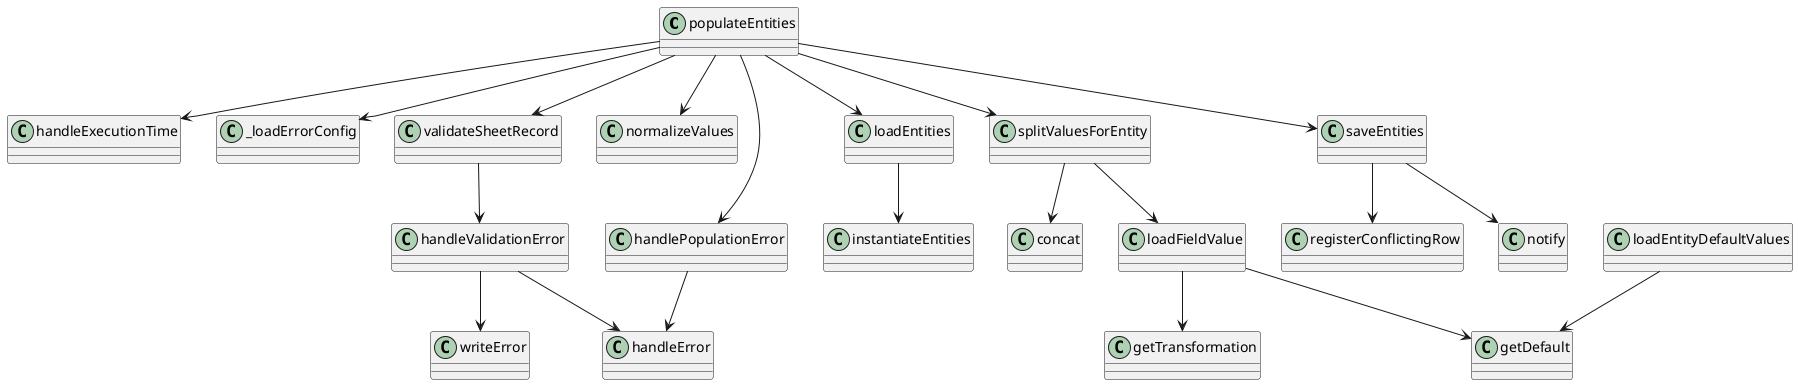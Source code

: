 @startuml
' 1st level calls
class populateEntities

populateEntities --> handleExecutionTime
populateEntities --> _loadErrorConfig
populateEntities --> validateSheetRecord
populateEntities --> normalizeValues
populateEntities --> splitValuesForEntity
populateEntities --> loadEntities
populateEntities --> saveEntities
populateEntities --> handlePopulationError

' 2nd level calls
validateSheetRecord --> handleValidationError

splitValuesForEntity --> loadFieldValue
splitValuesForEntity --> concat

loadEntityDefaultValues --> getDefault

loadEntities --> instantiateEntities

saveEntities --> registerConflictingRow
saveEntities --> notify

handlePopulationError --> handleError

' 3rd level calls
loadFieldValue --> getDefault
loadFieldValue --> getTransformation

handleValidationError --> handleError
handleValidationError --> writeError 


@enduml
